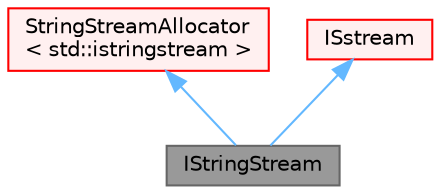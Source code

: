 digraph "IStringStream"
{
 // LATEX_PDF_SIZE
  bgcolor="transparent";
  edge [fontname=Helvetica,fontsize=10,labelfontname=Helvetica,labelfontsize=10];
  node [fontname=Helvetica,fontsize=10,shape=box,height=0.2,width=0.4];
  Node1 [id="Node000001",label="IStringStream",height=0.2,width=0.4,color="gray40", fillcolor="grey60", style="filled", fontcolor="black",tooltip=" "];
  Node2 -> Node1 [id="edge1_Node000001_Node000002",dir="back",color="steelblue1",style="solid",tooltip=" "];
  Node2 [id="Node000002",label="StringStreamAllocator\l\< std::istringstream \>",height=0.2,width=0.4,color="red", fillcolor="#FFF0F0", style="filled",URL="$classFoam_1_1Detail_1_1StringStreamAllocator.html",tooltip=" "];
  Node4 -> Node1 [id="edge2_Node000001_Node000004",dir="back",color="steelblue1",style="solid",tooltip=" "];
  Node4 [id="Node000004",label="ISstream",height=0.2,width=0.4,color="red", fillcolor="#FFF0F0", style="filled",URL="$classFoam_1_1ISstream.html",tooltip="Generic input stream using a standard (STL) stream."];
}
